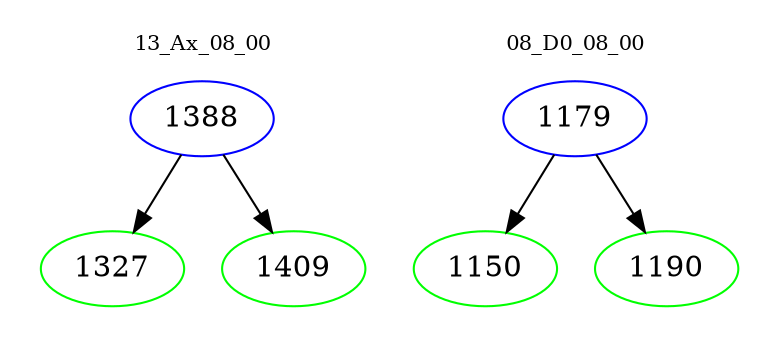 digraph{
subgraph cluster_0 {
color = white
label = "13_Ax_08_00";
fontsize=10;
T0_1388 [label="1388", color="blue"]
T0_1388 -> T0_1327 [color="black"]
T0_1327 [label="1327", color="green"]
T0_1388 -> T0_1409 [color="black"]
T0_1409 [label="1409", color="green"]
}
subgraph cluster_1 {
color = white
label = "08_D0_08_00";
fontsize=10;
T1_1179 [label="1179", color="blue"]
T1_1179 -> T1_1150 [color="black"]
T1_1150 [label="1150", color="green"]
T1_1179 -> T1_1190 [color="black"]
T1_1190 [label="1190", color="green"]
}
}
